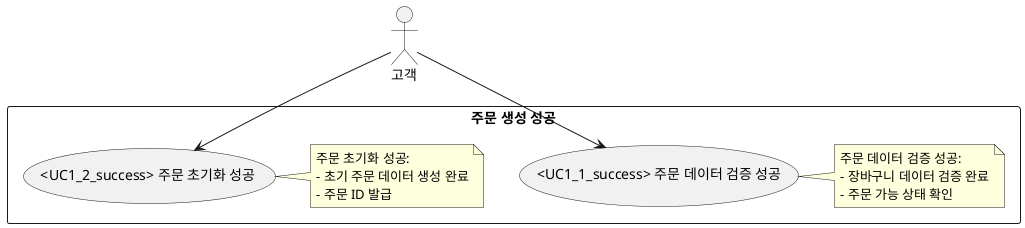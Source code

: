 @startuml
actor "고객" as Customer

rectangle "주문 생성 성공" {
  usecase "<UC1_1_success> 주문 데이터 검증 성공" as UC1_1_success
  note right
  주문 데이터 검증 성공:
  - 장바구니 데이터 검증 완료
  - 주문 가능 상태 확인
  end note

  usecase "<UC1_2_success> 주문 초기화 성공" as UC1_2_success
  note right
  주문 초기화 성공:
  - 초기 주문 데이터 생성 완료
  - 주문 ID 발급
  end note
}

Customer --> UC1_1_success
Customer --> UC1_2_success
@enduml
